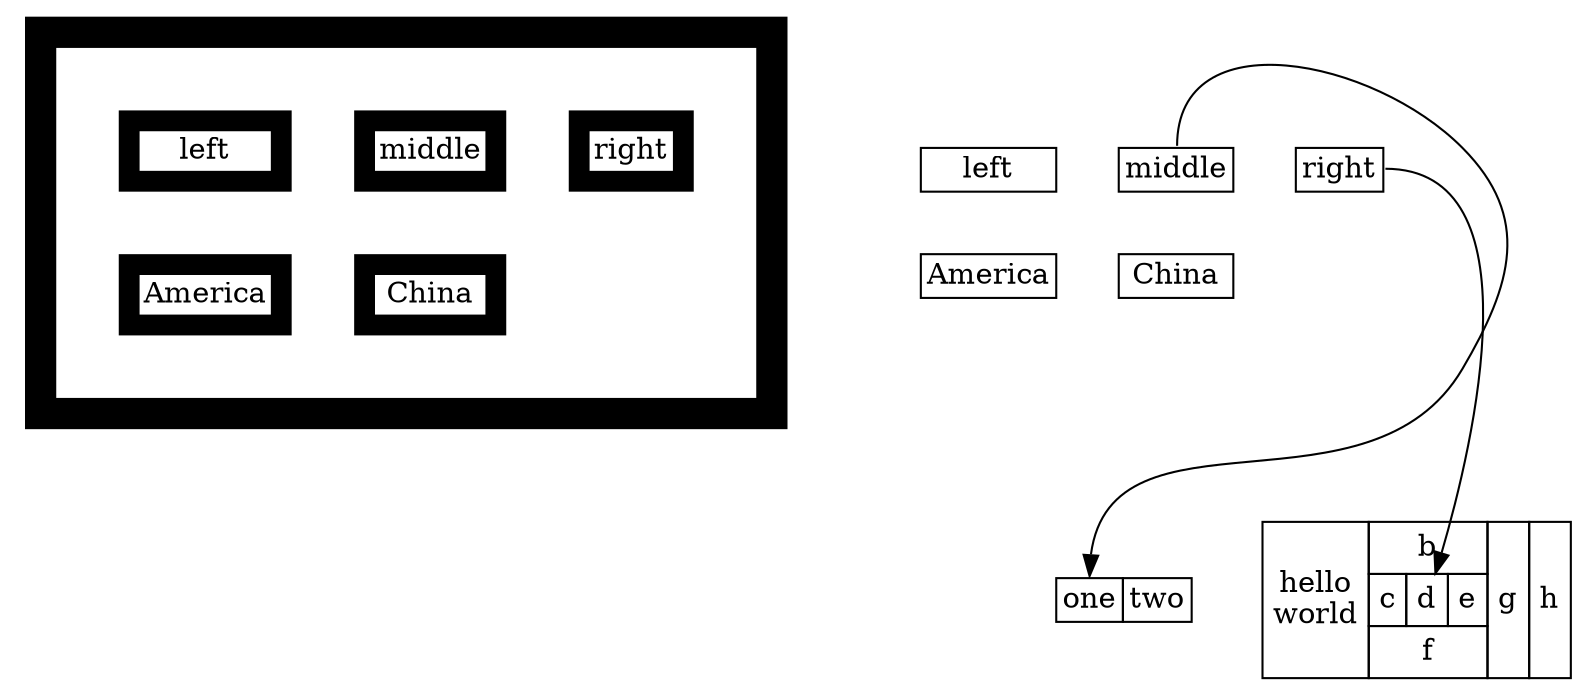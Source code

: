 digraph structs {
    node [shape=plaintext]

    struct0 [label=<
<TABLE BORDER="15" CELLBORDER="10" CELLSPACING="30">
  <TR>
  	<TD>left</TD>
  	<TD>middle</TD>
  	<TD>right</TD>
  </TR>
<TR>
  	<TD>America</TD>
  	<TD>China</TD>
  </TR>
</TABLE>
>];

    struct1 [label=<
<TABLE BORDER="0" CELLBORDER="1" CELLSPACING="30">
  <TR>
  	<TD>left</TD>
  	<TD PORT="f1">middle</TD>
  	<TD PORT="f2">right</TD>
  </TR>
<TR>
  	<TD>America</TD>
  	<TD>China</TD>
  </TR>
</TABLE>
>];
    struct2 [label=<
<TABLE BORDER="0" CELLBORDER="1" CELLSPACING="0">
  <TR>
  	<TD PORT="f0">one</TD>
  	<TD>two</TD>
  </TR>
</TABLE>
>];

    struct3 [label=<
<TABLE BORDER="0" CELLBORDER="1" CELLSPACING="0" CELLPADDING="4">
  <TR>
    <TD ROWSPAN="3">hello<BR/>world</TD>
    <TD COLSPAN="3">b</TD>
    <TD ROWSPAN="3">g</TD>
    <TD ROWSPAN="3">h</TD>
  </TR>
  <TR>
    <TD>c</TD>
    <TD PORT="here">d</TD>
    <TD>e</TD>
  </TR>
  <TR>
    <TD COLSPAN="3">f</TD>
  </TR>
</TABLE>>];
    struct1:f1 -> struct2:f0;
    struct1:f2 -> struct3:here;
}
